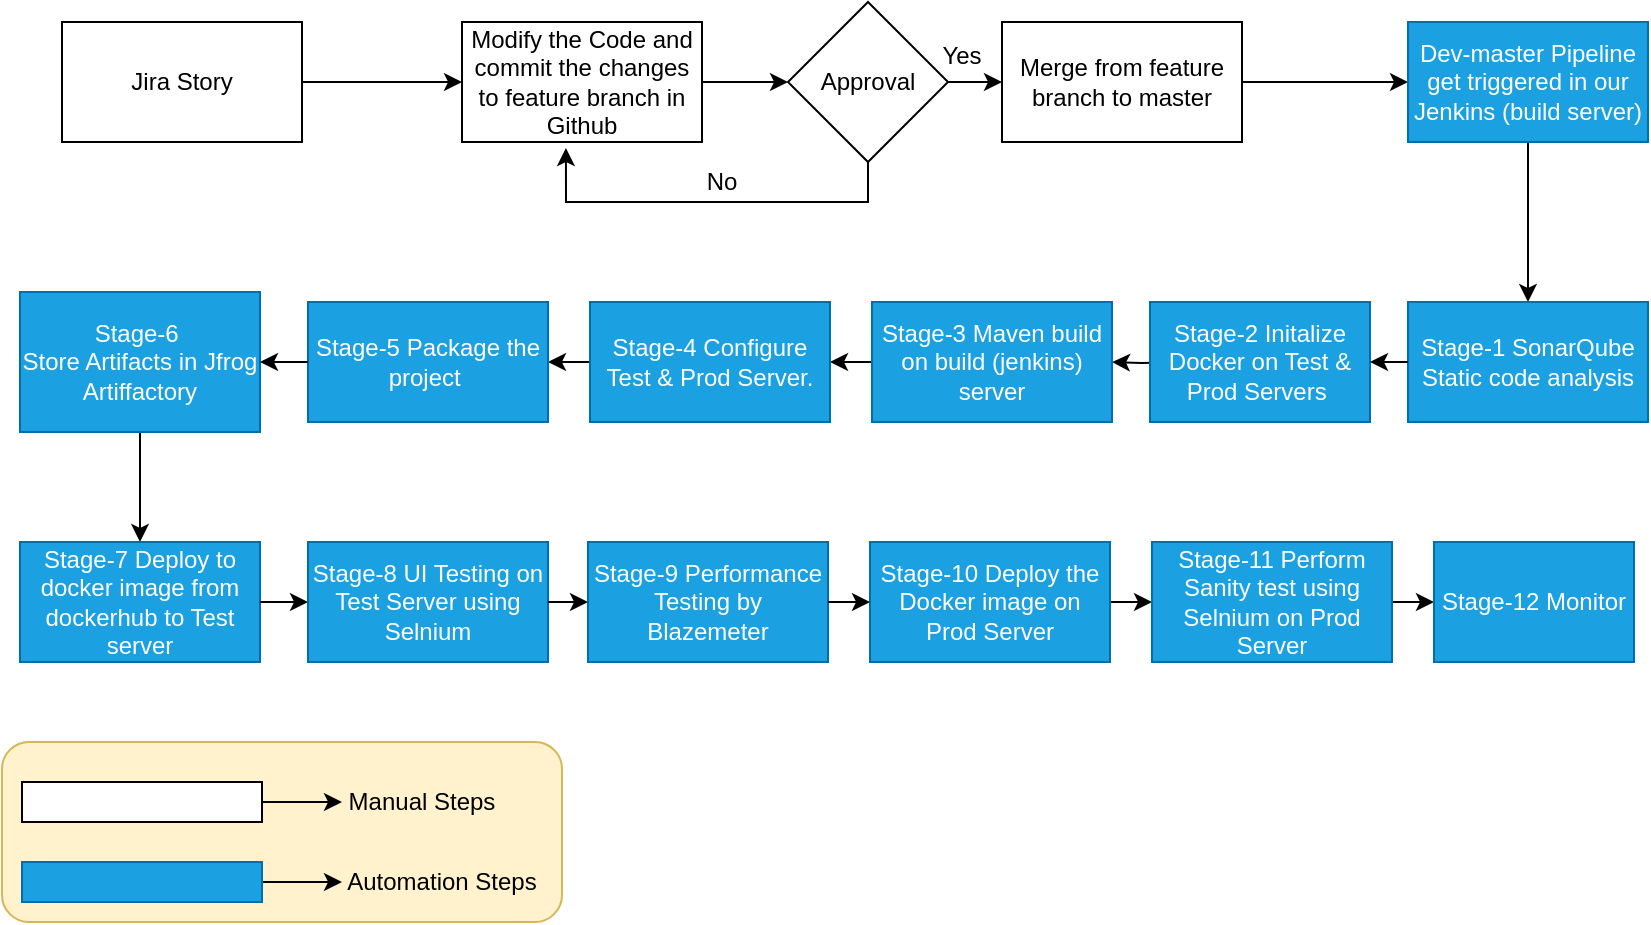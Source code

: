 <mxfile version="14.4.4" type="github"><diagram id="OpBlsqGCcj6Z3w_aZQR0" name="Page-1"><mxGraphModel dx="1108" dy="482" grid="1" gridSize="10" guides="1" tooltips="1" connect="1" arrows="1" fold="1" page="1" pageScale="1" pageWidth="850" pageHeight="1100" math="0" shadow="0"><root><mxCell id="0"/><mxCell id="1" parent="0"/><mxCell id="Wk8jGYzYP-WTUlN5dKVv-52" value="" style="rounded=1;whiteSpace=wrap;html=1;fillColor=#fff2cc;strokeColor=#d6b656;" parent="1" vertex="1"><mxGeometry x="10" y="390" width="280" height="90" as="geometry"/></mxCell><mxCell id="Wk8jGYzYP-WTUlN5dKVv-3" value="" style="edgeStyle=orthogonalEdgeStyle;rounded=0;orthogonalLoop=1;jettySize=auto;html=1;" parent="1" source="Wk8jGYzYP-WTUlN5dKVv-1" target="Wk8jGYzYP-WTUlN5dKVv-2" edge="1"><mxGeometry relative="1" as="geometry"/></mxCell><mxCell id="Wk8jGYzYP-WTUlN5dKVv-1" value="Jira Story" style="rounded=0;whiteSpace=wrap;html=1;" parent="1" vertex="1"><mxGeometry x="40" y="30" width="120" height="60" as="geometry"/></mxCell><mxCell id="Wk8jGYzYP-WTUlN5dKVv-24" style="edgeStyle=orthogonalEdgeStyle;rounded=0;orthogonalLoop=1;jettySize=auto;html=1;exitX=1;exitY=0.5;exitDx=0;exitDy=0;entryX=0;entryY=0.5;entryDx=0;entryDy=0;" parent="1" source="Wk8jGYzYP-WTUlN5dKVv-2" target="Wk8jGYzYP-WTUlN5dKVv-23" edge="1"><mxGeometry relative="1" as="geometry"/></mxCell><mxCell id="Wk8jGYzYP-WTUlN5dKVv-2" value="Modify the Code and commit the changes to feature branch in Github" style="rounded=0;whiteSpace=wrap;html=1;" parent="1" vertex="1"><mxGeometry x="240" y="30" width="120" height="60" as="geometry"/></mxCell><mxCell id="Wk8jGYzYP-WTUlN5dKVv-8" value="" style="edgeStyle=orthogonalEdgeStyle;rounded=0;orthogonalLoop=1;jettySize=auto;html=1;" parent="1" source="Wk8jGYzYP-WTUlN5dKVv-4" target="Wk8jGYzYP-WTUlN5dKVv-7" edge="1"><mxGeometry relative="1" as="geometry"/></mxCell><mxCell id="Wk8jGYzYP-WTUlN5dKVv-4" value="Merge from feature branch to master" style="rounded=0;whiteSpace=wrap;html=1;" parent="1" vertex="1"><mxGeometry x="510" y="30" width="120" height="60" as="geometry"/></mxCell><mxCell id="Wk8jGYzYP-WTUlN5dKVv-10" value="" style="edgeStyle=orthogonalEdgeStyle;rounded=0;orthogonalLoop=1;jettySize=auto;html=1;" parent="1" source="Wk8jGYzYP-WTUlN5dKVv-7" target="Wk8jGYzYP-WTUlN5dKVv-9" edge="1"><mxGeometry relative="1" as="geometry"/></mxCell><mxCell id="Wk8jGYzYP-WTUlN5dKVv-7" value="Dev-master Pipeline get triggered in our Jenkins (build server)" style="rounded=0;whiteSpace=wrap;html=1;fillColor=#1ba1e2;strokeColor=#006EAF;fontColor=#ffffff;" parent="1" vertex="1"><mxGeometry x="713" y="30" width="120" height="60" as="geometry"/></mxCell><mxCell id="Wk8jGYzYP-WTUlN5dKVv-12" value="" style="edgeStyle=orthogonalEdgeStyle;rounded=0;orthogonalLoop=1;jettySize=auto;html=1;" parent="1" target="Wk8jGYzYP-WTUlN5dKVv-11" edge="1"><mxGeometry relative="1" as="geometry"><mxPoint x="600" y="200" as="sourcePoint"/></mxGeometry></mxCell><mxCell id="Wk8jGYzYP-WTUlN5dKVv-9" value="Stage-1 SonarQube Static code analysis" style="rounded=0;whiteSpace=wrap;html=1;fillColor=#1ba1e2;strokeColor=#006EAF;fontColor=#ffffff;" parent="1" vertex="1"><mxGeometry x="713" y="170" width="120" height="60" as="geometry"/></mxCell><mxCell id="Wk8jGYzYP-WTUlN5dKVv-14" value="" style="edgeStyle=orthogonalEdgeStyle;rounded=0;orthogonalLoop=1;jettySize=auto;html=1;" parent="1" source="Wk8jGYzYP-WTUlN5dKVv-11" target="Wk8jGYzYP-WTUlN5dKVv-13" edge="1"><mxGeometry relative="1" as="geometry"/></mxCell><mxCell id="Wk8jGYzYP-WTUlN5dKVv-11" value="Stage-3 Maven build on build (jenkins) server" style="rounded=0;whiteSpace=wrap;html=1;fillColor=#1ba1e2;strokeColor=#006EAF;fontColor=#ffffff;" parent="1" vertex="1"><mxGeometry x="445" y="170" width="120" height="60" as="geometry"/></mxCell><mxCell id="Wk8jGYzYP-WTUlN5dKVv-16" value="" style="edgeStyle=orthogonalEdgeStyle;rounded=0;orthogonalLoop=1;jettySize=auto;html=1;" parent="1" source="Wk8jGYzYP-WTUlN5dKVv-13" target="Wk8jGYzYP-WTUlN5dKVv-15" edge="1"><mxGeometry relative="1" as="geometry"/></mxCell><mxCell id="Wk8jGYzYP-WTUlN5dKVv-13" value="Stage-4 Configure Test &amp;amp; Prod Server." style="rounded=0;whiteSpace=wrap;html=1;fillColor=#1ba1e2;strokeColor=#006EAF;fontColor=#ffffff;" parent="1" vertex="1"><mxGeometry x="304" y="170" width="120" height="60" as="geometry"/></mxCell><mxCell id="Wk8jGYzYP-WTUlN5dKVv-15" value="Stage-5 Package the project&amp;nbsp;" style="rounded=0;whiteSpace=wrap;html=1;fillColor=#1ba1e2;strokeColor=#006EAF;fontColor=#ffffff;" parent="1" vertex="1"><mxGeometry x="163" y="170" width="120" height="60" as="geometry"/></mxCell><mxCell id="Wk8jGYzYP-WTUlN5dKVv-37" value="" style="edgeStyle=orthogonalEdgeStyle;rounded=0;orthogonalLoop=1;jettySize=auto;html=1;" parent="1" source="Wk8jGYzYP-WTUlN5dKVv-17" target="Wk8jGYzYP-WTUlN5dKVv-36" edge="1"><mxGeometry relative="1" as="geometry"/></mxCell><mxCell id="Wk8jGYzYP-WTUlN5dKVv-17" value="&lt;div&gt;&lt;span&gt;Stage-6&amp;nbsp;&lt;/span&gt;&lt;/div&gt;Store Artifacts in Jfrog Artiffactory" style="rounded=0;whiteSpace=wrap;html=1;align=center;fillColor=#1ba1e2;strokeColor=#006EAF;fontColor=#ffffff;" parent="1" vertex="1"><mxGeometry x="19" y="165" width="120" height="70" as="geometry"/></mxCell><mxCell id="Wk8jGYzYP-WTUlN5dKVv-25" style="edgeStyle=orthogonalEdgeStyle;rounded=0;orthogonalLoop=1;jettySize=auto;html=1;exitX=1;exitY=0.5;exitDx=0;exitDy=0;entryX=0;entryY=0.5;entryDx=0;entryDy=0;" parent="1" source="Wk8jGYzYP-WTUlN5dKVv-23" target="Wk8jGYzYP-WTUlN5dKVv-4" edge="1"><mxGeometry relative="1" as="geometry"/></mxCell><mxCell id="Wk8jGYzYP-WTUlN5dKVv-29" style="edgeStyle=orthogonalEdgeStyle;rounded=0;orthogonalLoop=1;jettySize=auto;html=1;exitX=0.5;exitY=1;exitDx=0;exitDy=0;entryX=0.433;entryY=1.05;entryDx=0;entryDy=0;entryPerimeter=0;" parent="1" source="Wk8jGYzYP-WTUlN5dKVv-23" target="Wk8jGYzYP-WTUlN5dKVv-2" edge="1"><mxGeometry relative="1" as="geometry"><Array as="points"><mxPoint x="443" y="120"/><mxPoint x="292" y="120"/></Array></mxGeometry></mxCell><mxCell id="Wk8jGYzYP-WTUlN5dKVv-23" value="Approval" style="rhombus;whiteSpace=wrap;html=1;" parent="1" vertex="1"><mxGeometry x="403" y="20" width="80" height="80" as="geometry"/></mxCell><mxCell id="Wk8jGYzYP-WTUlN5dKVv-30" value="No" style="text;html=1;strokeColor=none;fillColor=none;align=center;verticalAlign=middle;whiteSpace=wrap;rounded=0;" parent="1" vertex="1"><mxGeometry x="350" y="100" width="40" height="20" as="geometry"/></mxCell><mxCell id="Wk8jGYzYP-WTUlN5dKVv-31" value="Yes" style="text;html=1;strokeColor=none;fillColor=none;align=center;verticalAlign=middle;whiteSpace=wrap;rounded=0;" parent="1" vertex="1"><mxGeometry x="470" y="37" width="40" height="20" as="geometry"/></mxCell><mxCell id="Wk8jGYzYP-WTUlN5dKVv-32" value="Stage-8 UI Testing on Test Server using Selnium" style="whiteSpace=wrap;html=1;rounded=0;fillColor=#1ba1e2;strokeColor=#006EAF;fontColor=#ffffff;" parent="1" vertex="1"><mxGeometry x="163" y="290" width="120" height="60" as="geometry"/></mxCell><mxCell id="Wk8jGYzYP-WTUlN5dKVv-45" value="" style="edgeStyle=orthogonalEdgeStyle;rounded=0;orthogonalLoop=1;jettySize=auto;html=1;" parent="1" source="Wk8jGYzYP-WTUlN5dKVv-34" target="Wk8jGYzYP-WTUlN5dKVv-44" edge="1"><mxGeometry relative="1" as="geometry"/></mxCell><mxCell id="Wk8jGYzYP-WTUlN5dKVv-34" value="Stage-10 Deploy the Docker image on Prod Server" style="whiteSpace=wrap;html=1;rounded=0;fillColor=#1ba1e2;strokeColor=#006EAF;fontColor=#ffffff;" parent="1" vertex="1"><mxGeometry x="444" y="290" width="120" height="60" as="geometry"/></mxCell><mxCell id="Wk8jGYzYP-WTUlN5dKVv-36" value="Stage-7 Deploy to docker image from dockerhub to Test server" style="whiteSpace=wrap;html=1;rounded=0;fillColor=#1ba1e2;strokeColor=#006EAF;fontColor=#ffffff;" parent="1" vertex="1"><mxGeometry x="19" y="290" width="120" height="60" as="geometry"/></mxCell><mxCell id="9wyfp83t3s7r0ikRdHc_-4" value="" style="edgeStyle=orthogonalEdgeStyle;rounded=0;orthogonalLoop=1;jettySize=auto;html=1;" parent="1" source="Wk8jGYzYP-WTUlN5dKVv-44" target="9wyfp83t3s7r0ikRdHc_-3" edge="1"><mxGeometry relative="1" as="geometry"/></mxCell><mxCell id="Wk8jGYzYP-WTUlN5dKVv-44" value="Stage-11 Perform Sanity test using Selnium on Prod Server" style="whiteSpace=wrap;html=1;rounded=0;fillColor=#1ba1e2;strokeColor=#006EAF;fontColor=#ffffff;" parent="1" vertex="1"><mxGeometry x="585" y="290" width="120" height="60" as="geometry"/></mxCell><mxCell id="Wk8jGYzYP-WTUlN5dKVv-47" style="edgeStyle=orthogonalEdgeStyle;rounded=0;orthogonalLoop=1;jettySize=auto;html=1;exitX=1;exitY=0.5;exitDx=0;exitDy=0;" parent="1" source="Wk8jGYzYP-WTUlN5dKVv-46" edge="1"><mxGeometry relative="1" as="geometry"><mxPoint x="180" y="420" as="targetPoint"/></mxGeometry></mxCell><mxCell id="Wk8jGYzYP-WTUlN5dKVv-46" value="" style="rounded=0;whiteSpace=wrap;html=1;" parent="1" vertex="1"><mxGeometry x="20" y="410" width="120" height="20" as="geometry"/></mxCell><mxCell id="Wk8jGYzYP-WTUlN5dKVv-48" value="Manual Steps" style="text;html=1;strokeColor=none;fillColor=none;align=center;verticalAlign=middle;whiteSpace=wrap;rounded=0;" parent="1" vertex="1"><mxGeometry x="180" y="410" width="80" height="20" as="geometry"/></mxCell><mxCell id="Wk8jGYzYP-WTUlN5dKVv-50" style="edgeStyle=orthogonalEdgeStyle;rounded=0;orthogonalLoop=1;jettySize=auto;html=1;exitX=1;exitY=0.5;exitDx=0;exitDy=0;" parent="1" source="Wk8jGYzYP-WTUlN5dKVv-49" edge="1"><mxGeometry relative="1" as="geometry"><mxPoint x="180" y="460" as="targetPoint"/></mxGeometry></mxCell><mxCell id="Wk8jGYzYP-WTUlN5dKVv-49" value="" style="rounded=0;whiteSpace=wrap;html=1;fillColor=#1ba1e2;strokeColor=#006EAF;fontColor=#ffffff;" parent="1" vertex="1"><mxGeometry x="20" y="450" width="120" height="20" as="geometry"/></mxCell><mxCell id="Wk8jGYzYP-WTUlN5dKVv-51" value="Automation Steps" style="text;html=1;strokeColor=none;fillColor=none;align=center;verticalAlign=middle;whiteSpace=wrap;rounded=0;" parent="1" vertex="1"><mxGeometry x="180" y="450" width="100" height="20" as="geometry"/></mxCell><mxCell id="9wyfp83t3s7r0ikRdHc_-3" value="Stage-12 Monitor" style="whiteSpace=wrap;html=1;rounded=0;fillColor=#1ba1e2;strokeColor=#006EAF;fontColor=#ffffff;" parent="1" vertex="1"><mxGeometry x="726" y="290" width="100" height="60" as="geometry"/></mxCell><mxCell id="EqfLeJt9nNUgV50KRFtY-3" value="" style="endArrow=classic;html=1;exitX=0;exitY=0.5;exitDx=0;exitDy=0;entryX=1;entryY=0.5;entryDx=0;entryDy=0;" parent="1" source="Wk8jGYzYP-WTUlN5dKVv-15" target="Wk8jGYzYP-WTUlN5dKVv-17" edge="1"><mxGeometry width="50" height="50" relative="1" as="geometry"><mxPoint x="410" y="270" as="sourcePoint"/><mxPoint x="164" y="200" as="targetPoint"/></mxGeometry></mxCell><mxCell id="dZ_PCIEwPmKttxwBHFxM-1" value="Stage-2 Initalize Docker on Test &amp;amp; Prod Servers&amp;nbsp;" style="rounded=0;whiteSpace=wrap;html=1;fillColor=#1ba1e2;strokeColor=#006EAF;fontColor=#ffffff;" vertex="1" parent="1"><mxGeometry x="584" y="170" width="110" height="60" as="geometry"/></mxCell><mxCell id="dZ_PCIEwPmKttxwBHFxM-3" value="Stage-9 Performance Testing by Blazemeter" style="whiteSpace=wrap;html=1;rounded=0;fillColor=#1ba1e2;strokeColor=#006EAF;fontColor=#ffffff;" vertex="1" parent="1"><mxGeometry x="303" y="290" width="120" height="60" as="geometry"/></mxCell><mxCell id="dZ_PCIEwPmKttxwBHFxM-5" value="" style="endArrow=classic;html=1;exitX=1;exitY=0.5;exitDx=0;exitDy=0;entryX=0;entryY=0.5;entryDx=0;entryDy=0;" edge="1" parent="1" source="Wk8jGYzYP-WTUlN5dKVv-32" target="dZ_PCIEwPmKttxwBHFxM-3"><mxGeometry width="50" height="50" relative="1" as="geometry"><mxPoint x="260" y="280" as="sourcePoint"/><mxPoint x="310" y="230" as="targetPoint"/></mxGeometry></mxCell><mxCell id="dZ_PCIEwPmKttxwBHFxM-6" value="" style="endArrow=classic;html=1;exitX=1;exitY=0.5;exitDx=0;exitDy=0;entryX=0;entryY=0.5;entryDx=0;entryDy=0;" edge="1" parent="1" source="dZ_PCIEwPmKttxwBHFxM-3" target="Wk8jGYzYP-WTUlN5dKVv-34"><mxGeometry width="50" height="50" relative="1" as="geometry"><mxPoint x="260" y="280" as="sourcePoint"/><mxPoint x="310" y="230" as="targetPoint"/></mxGeometry></mxCell><mxCell id="dZ_PCIEwPmKttxwBHFxM-7" value="" style="endArrow=classic;html=1;exitX=1;exitY=0.5;exitDx=0;exitDy=0;entryX=0;entryY=0.5;entryDx=0;entryDy=0;" edge="1" parent="1" source="Wk8jGYzYP-WTUlN5dKVv-36" target="Wk8jGYzYP-WTUlN5dKVv-32"><mxGeometry width="50" height="50" relative="1" as="geometry"><mxPoint x="260" y="280" as="sourcePoint"/><mxPoint x="310" y="230" as="targetPoint"/></mxGeometry></mxCell><mxCell id="dZ_PCIEwPmKttxwBHFxM-8" value="" style="endArrow=classic;html=1;exitX=0;exitY=0.5;exitDx=0;exitDy=0;entryX=1;entryY=0.5;entryDx=0;entryDy=0;" edge="1" parent="1" source="Wk8jGYzYP-WTUlN5dKVv-9" target="dZ_PCIEwPmKttxwBHFxM-1"><mxGeometry width="50" height="50" relative="1" as="geometry"><mxPoint x="470" y="280" as="sourcePoint"/><mxPoint x="520" y="230" as="targetPoint"/></mxGeometry></mxCell></root></mxGraphModel></diagram></mxfile>